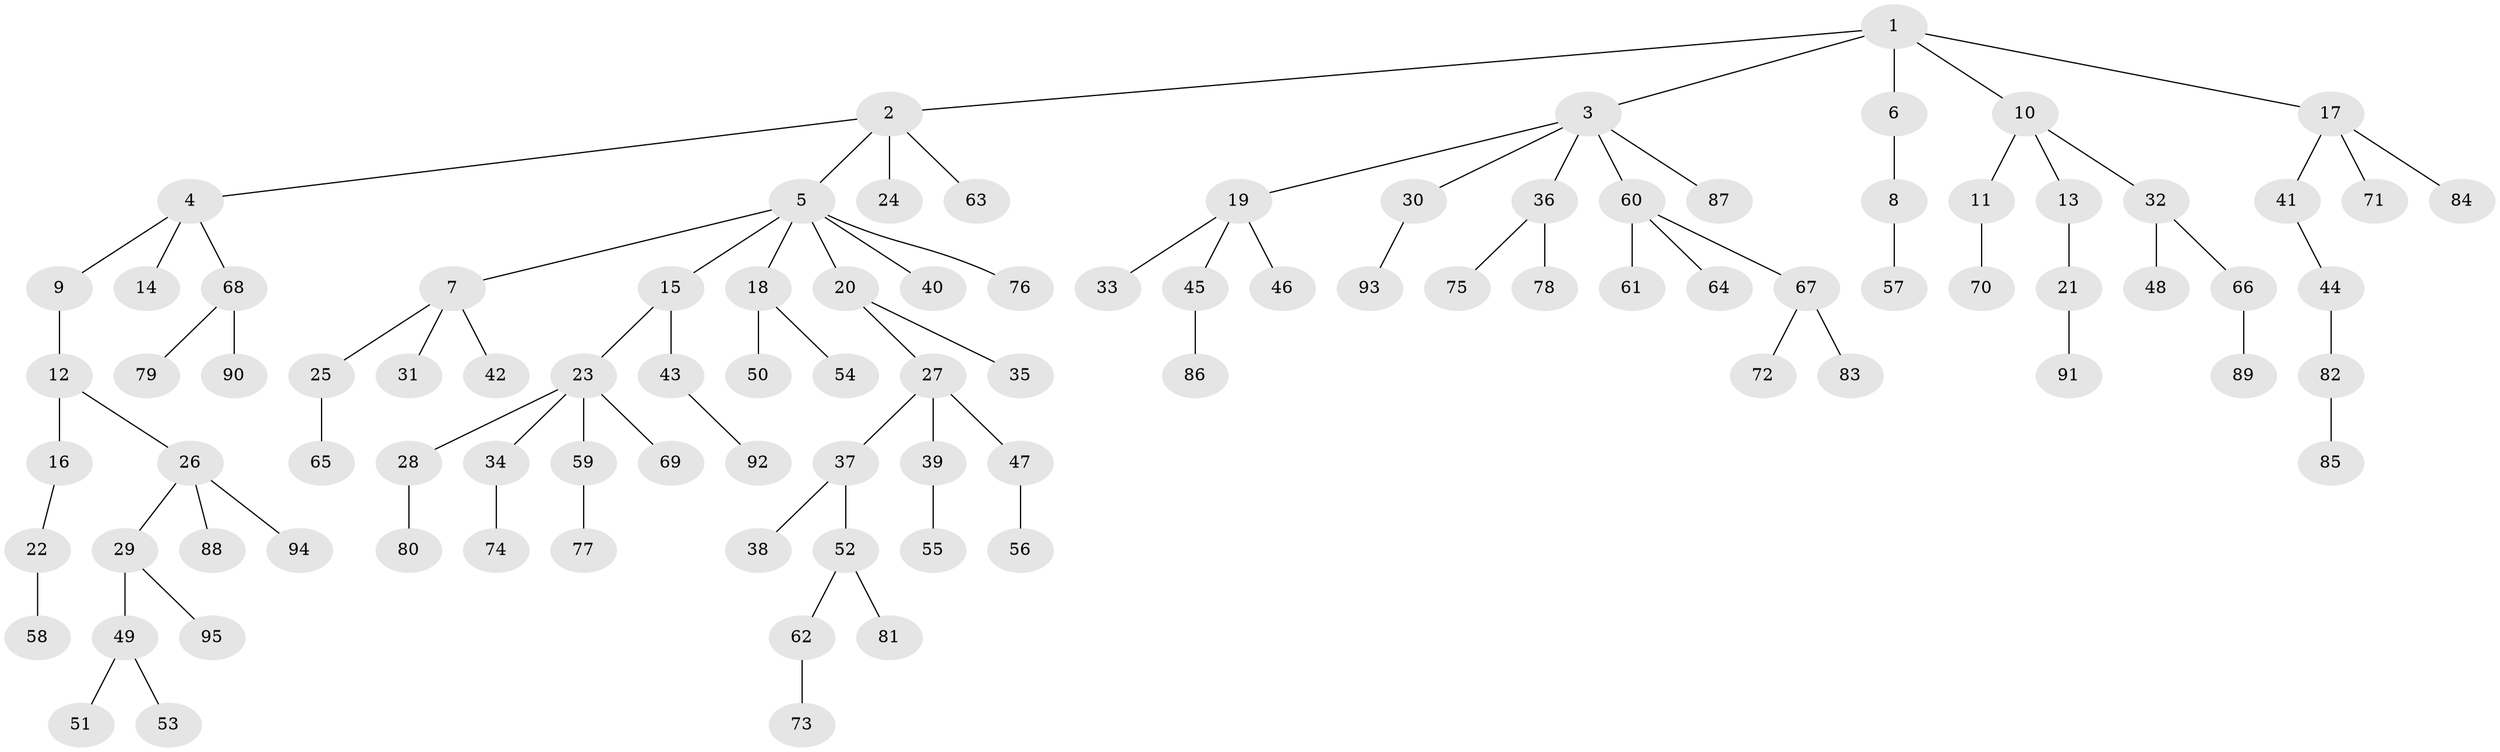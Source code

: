 // Generated by graph-tools (version 1.1) at 2025/53/03/09/25 04:53:46]
// undirected, 95 vertices, 94 edges
graph export_dot {
graph [start="1"]
  node [color=gray90,style=filled];
  1;
  2;
  3;
  4;
  5;
  6;
  7;
  8;
  9;
  10;
  11;
  12;
  13;
  14;
  15;
  16;
  17;
  18;
  19;
  20;
  21;
  22;
  23;
  24;
  25;
  26;
  27;
  28;
  29;
  30;
  31;
  32;
  33;
  34;
  35;
  36;
  37;
  38;
  39;
  40;
  41;
  42;
  43;
  44;
  45;
  46;
  47;
  48;
  49;
  50;
  51;
  52;
  53;
  54;
  55;
  56;
  57;
  58;
  59;
  60;
  61;
  62;
  63;
  64;
  65;
  66;
  67;
  68;
  69;
  70;
  71;
  72;
  73;
  74;
  75;
  76;
  77;
  78;
  79;
  80;
  81;
  82;
  83;
  84;
  85;
  86;
  87;
  88;
  89;
  90;
  91;
  92;
  93;
  94;
  95;
  1 -- 2;
  1 -- 3;
  1 -- 6;
  1 -- 10;
  1 -- 17;
  2 -- 4;
  2 -- 5;
  2 -- 24;
  2 -- 63;
  3 -- 19;
  3 -- 30;
  3 -- 36;
  3 -- 60;
  3 -- 87;
  4 -- 9;
  4 -- 14;
  4 -- 68;
  5 -- 7;
  5 -- 15;
  5 -- 18;
  5 -- 20;
  5 -- 40;
  5 -- 76;
  6 -- 8;
  7 -- 25;
  7 -- 31;
  7 -- 42;
  8 -- 57;
  9 -- 12;
  10 -- 11;
  10 -- 13;
  10 -- 32;
  11 -- 70;
  12 -- 16;
  12 -- 26;
  13 -- 21;
  15 -- 23;
  15 -- 43;
  16 -- 22;
  17 -- 41;
  17 -- 71;
  17 -- 84;
  18 -- 50;
  18 -- 54;
  19 -- 33;
  19 -- 45;
  19 -- 46;
  20 -- 27;
  20 -- 35;
  21 -- 91;
  22 -- 58;
  23 -- 28;
  23 -- 34;
  23 -- 59;
  23 -- 69;
  25 -- 65;
  26 -- 29;
  26 -- 88;
  26 -- 94;
  27 -- 37;
  27 -- 39;
  27 -- 47;
  28 -- 80;
  29 -- 49;
  29 -- 95;
  30 -- 93;
  32 -- 48;
  32 -- 66;
  34 -- 74;
  36 -- 75;
  36 -- 78;
  37 -- 38;
  37 -- 52;
  39 -- 55;
  41 -- 44;
  43 -- 92;
  44 -- 82;
  45 -- 86;
  47 -- 56;
  49 -- 51;
  49 -- 53;
  52 -- 62;
  52 -- 81;
  59 -- 77;
  60 -- 61;
  60 -- 64;
  60 -- 67;
  62 -- 73;
  66 -- 89;
  67 -- 72;
  67 -- 83;
  68 -- 79;
  68 -- 90;
  82 -- 85;
}
